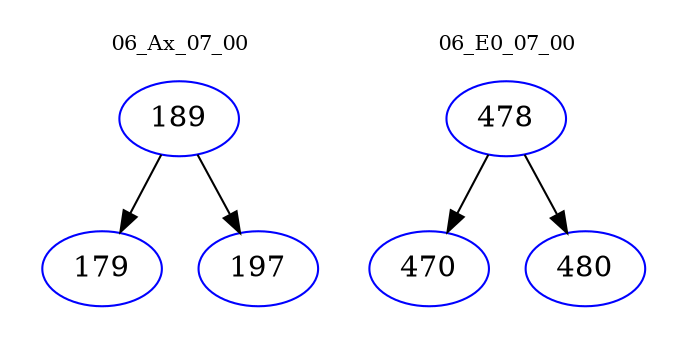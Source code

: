 digraph{
subgraph cluster_0 {
color = white
label = "06_Ax_07_00";
fontsize=10;
T0_189 [label="189", color="blue"]
T0_189 -> T0_179 [color="black"]
T0_179 [label="179", color="blue"]
T0_189 -> T0_197 [color="black"]
T0_197 [label="197", color="blue"]
}
subgraph cluster_1 {
color = white
label = "06_E0_07_00";
fontsize=10;
T1_478 [label="478", color="blue"]
T1_478 -> T1_470 [color="black"]
T1_470 [label="470", color="blue"]
T1_478 -> T1_480 [color="black"]
T1_480 [label="480", color="blue"]
}
}
